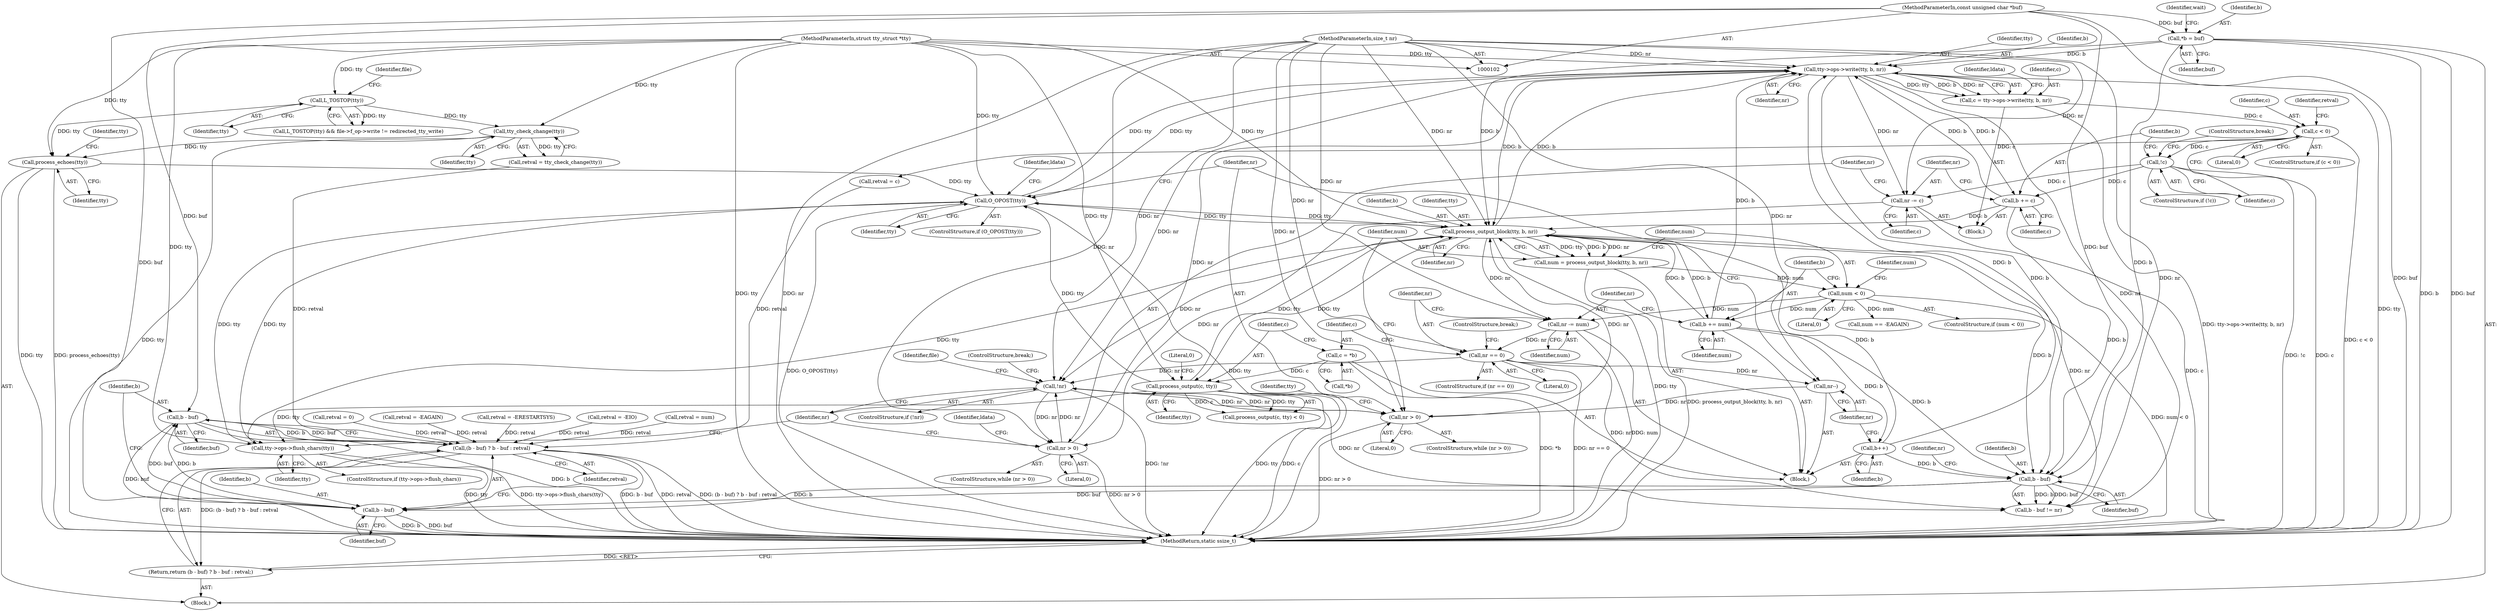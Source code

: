 digraph "0_linux_4291086b1f081b869c6d79e5b7441633dc3ace00@pointer" {
"1000364" [label="(Call,b - buf)"];
"1000361" [label="(Call,b - buf)"];
"1000341" [label="(Call,b - buf)"];
"1000273" [label="(Call,tty->ops->write(tty, b, nr))"];
"1000189" [label="(Call,O_OPOST(tty))"];
"1000200" [label="(Call,process_output_block(tty, b, nr))"];
"1000236" [label="(Call,process_output(c, tty))"];
"1000230" [label="(Call,c = *b)"];
"1000103" [label="(MethodParameterIn,struct tty_struct *tty)"];
"1000295" [label="(Call,b += c)"];
"1000292" [label="(Call,!c)"];
"1000283" [label="(Call,c < 0)"];
"1000271" [label="(Call,c = tty->ops->write(tty, b, nr))"];
"1000109" [label="(Call,*b = buf)"];
"1000105" [label="(MethodParameterIn,const unsigned char *buf)"];
"1000241" [label="(Call,b++)"];
"1000219" [label="(Call,b += num)"];
"1000205" [label="(Call,num < 0)"];
"1000198" [label="(Call,num = process_output_block(tty, b, nr))"];
"1000193" [label="(Call,nr > 0)"];
"1000302" [label="(Call,!nr)"];
"1000226" [label="(Call,nr == 0)"];
"1000222" [label="(Call,nr -= num)"];
"1000106" [label="(MethodParameterIn,size_t nr)"];
"1000262" [label="(Call,nr > 0)"];
"1000298" [label="(Call,nr -= c)"];
"1000243" [label="(Call,nr--)"];
"1000145" [label="(Call,process_echoes(tty))"];
"1000122" [label="(Call,L_TOSTOP(tty))"];
"1000134" [label="(Call,tty_check_change(tty))"];
"1000251" [label="(Call,tty->ops->flush_chars(tty))"];
"1000360" [label="(Call,(b - buf) ? b - buf : retval)"];
"1000359" [label="(Return,return (b - buf) ? b - buf : retval;)"];
"1000227" [label="(Identifier,nr)"];
"1000365" [label="(Identifier,b)"];
"1000193" [label="(Call,nr > 0)"];
"1000202" [label="(Identifier,b)"];
"1000295" [label="(Call,b += c)"];
"1000287" [label="(Call,retval = c)"];
"1000302" [label="(Call,!nr)"];
"1000269" [label="(Identifier,ldata)"];
"1000243" [label="(Call,nr--)"];
"1000300" [label="(Identifier,c)"];
"1000194" [label="(Identifier,nr)"];
"1000210" [label="(Call,num == -EAGAIN)"];
"1000296" [label="(Identifier,b)"];
"1000223" [label="(Identifier,nr)"];
"1000242" [label="(Identifier,b)"];
"1000272" [label="(Identifier,c)"];
"1000262" [label="(Call,nr > 0)"];
"1000297" [label="(Identifier,c)"];
"1000188" [label="(ControlStructure,if (O_OPOST(tty)))"];
"1000221" [label="(Identifier,num)"];
"1000200" [label="(Call,process_output_block(tty, b, nr))"];
"1000341" [label="(Call,b - buf)"];
"1000106" [label="(MethodParameterIn,size_t nr)"];
"1000301" [label="(ControlStructure,if (!nr))"];
"1000183" [label="(Call,retval = -EIO)"];
"1000225" [label="(ControlStructure,if (nr == 0))"];
"1000215" [label="(Call,retval = num)"];
"1000103" [label="(MethodParameterIn,struct tty_struct *tty)"];
"1000244" [label="(Identifier,nr)"];
"1000203" [label="(Identifier,nr)"];
"1000251" [label="(Call,tty->ops->flush_chars(tty))"];
"1000117" [label="(Call,retval = 0)"];
"1000274" [label="(Identifier,tty)"];
"1000248" [label="(Identifier,tty)"];
"1000361" [label="(Call,b - buf)"];
"1000204" [label="(ControlStructure,if (num < 0))"];
"1000288" [label="(Identifier,retval)"];
"1000261" [label="(ControlStructure,while (nr > 0))"];
"1000362" [label="(Identifier,b)"];
"1000146" [label="(Identifier,tty)"];
"1000273" [label="(Call,tty->ops->write(tty, b, nr))"];
"1000198" [label="(Call,num = process_output_block(tty, b, nr))"];
"1000122" [label="(Call,L_TOSTOP(tty))"];
"1000224" [label="(Identifier,num)"];
"1000127" [label="(Identifier,file)"];
"1000241" [label="(Call,b++)"];
"1000342" [label="(Identifier,b)"];
"1000304" [label="(ControlStructure,break;)"];
"1000292" [label="(Call,!c)"];
"1000275" [label="(Identifier,b)"];
"1000228" [label="(Literal,0)"];
"1000367" [label="(Identifier,retval)"];
"1000284" [label="(Identifier,c)"];
"1000360" [label="(Call,(b - buf) ? b - buf : retval)"];
"1000359" [label="(Return,return (b - buf) ? b - buf : retval;)"];
"1000222" [label="(Call,nr -= num)"];
"1000299" [label="(Identifier,nr)"];
"1000113" [label="(Identifier,wait)"];
"1000134" [label="(Call,tty_check_change(tty))"];
"1000236" [label="(Call,process_output(c, tty))"];
"1000280" [label="(Identifier,ldata)"];
"1000235" [label="(Call,process_output(c, tty) < 0)"];
"1000196" [label="(Block,)"];
"1000150" [label="(Identifier,tty)"];
"1000109" [label="(Call,*b = buf)"];
"1000265" [label="(Block,)"];
"1000283" [label="(Call,c < 0)"];
"1000252" [label="(Identifier,tty)"];
"1000303" [label="(Identifier,nr)"];
"1000219" [label="(Call,b += num)"];
"1000294" [label="(ControlStructure,break;)"];
"1000364" [label="(Call,b - buf)"];
"1000340" [label="(Call,b - buf != nr)"];
"1000229" [label="(ControlStructure,break;)"];
"1000192" [label="(ControlStructure,while (nr > 0))"];
"1000195" [label="(Literal,0)"];
"1000231" [label="(Identifier,c)"];
"1000105" [label="(MethodParameterIn,const unsigned char *buf)"];
"1000257" [label="(Identifier,ldata)"];
"1000343" [label="(Identifier,buf)"];
"1000245" [label="(ControlStructure,if (tty->ops->flush_chars))"];
"1000132" [label="(Call,retval = tty_check_change(tty))"];
"1000363" [label="(Identifier,buf)"];
"1000123" [label="(Identifier,tty)"];
"1000298" [label="(Call,nr -= c)"];
"1000368" [label="(MethodReturn,static ssize_t)"];
"1000271" [label="(Call,c = tty->ops->write(tty, b, nr))"];
"1000111" [label="(Identifier,buf)"];
"1000237" [label="(Identifier,c)"];
"1000226" [label="(Call,nr == 0)"];
"1000145" [label="(Call,process_echoes(tty))"];
"1000206" [label="(Identifier,num)"];
"1000205" [label="(Call,num < 0)"];
"1000135" [label="(Identifier,tty)"];
"1000285" [label="(Literal,0)"];
"1000207" [label="(Literal,0)"];
"1000312" [label="(Call,retval = -EAGAIN)"];
"1000238" [label="(Identifier,tty)"];
"1000308" [label="(Identifier,file)"];
"1000121" [label="(Call,L_TOSTOP(tty) && file->f_op->write != redirected_tty_write)"];
"1000201" [label="(Identifier,tty)"];
"1000211" [label="(Identifier,num)"];
"1000291" [label="(ControlStructure,if (!c))"];
"1000189" [label="(Call,O_OPOST(tty))"];
"1000276" [label="(Identifier,nr)"];
"1000232" [label="(Call,*b)"];
"1000282" [label="(ControlStructure,if (c < 0))"];
"1000107" [label="(Block,)"];
"1000264" [label="(Literal,0)"];
"1000163" [label="(Call,retval = -ERESTARTSYS)"];
"1000190" [label="(Identifier,tty)"];
"1000293" [label="(Identifier,c)"];
"1000263" [label="(Identifier,nr)"];
"1000220" [label="(Identifier,b)"];
"1000199" [label="(Identifier,num)"];
"1000344" [label="(Identifier,nr)"];
"1000366" [label="(Identifier,buf)"];
"1000230" [label="(Call,c = *b)"];
"1000239" [label="(Literal,0)"];
"1000110" [label="(Identifier,b)"];
"1000364" -> "1000360"  [label="AST: "];
"1000364" -> "1000366"  [label="CFG: "];
"1000365" -> "1000364"  [label="AST: "];
"1000366" -> "1000364"  [label="AST: "];
"1000360" -> "1000364"  [label="CFG: "];
"1000364" -> "1000368"  [label="DDG: b"];
"1000364" -> "1000368"  [label="DDG: buf"];
"1000364" -> "1000360"  [label="DDG: b"];
"1000364" -> "1000360"  [label="DDG: buf"];
"1000361" -> "1000364"  [label="DDG: b"];
"1000361" -> "1000364"  [label="DDG: buf"];
"1000105" -> "1000364"  [label="DDG: buf"];
"1000361" -> "1000360"  [label="AST: "];
"1000361" -> "1000363"  [label="CFG: "];
"1000362" -> "1000361"  [label="AST: "];
"1000363" -> "1000361"  [label="AST: "];
"1000365" -> "1000361"  [label="CFG: "];
"1000367" -> "1000361"  [label="CFG: "];
"1000361" -> "1000368"  [label="DDG: b"];
"1000361" -> "1000368"  [label="DDG: buf"];
"1000341" -> "1000361"  [label="DDG: b"];
"1000341" -> "1000361"  [label="DDG: buf"];
"1000105" -> "1000361"  [label="DDG: buf"];
"1000341" -> "1000340"  [label="AST: "];
"1000341" -> "1000343"  [label="CFG: "];
"1000342" -> "1000341"  [label="AST: "];
"1000343" -> "1000341"  [label="AST: "];
"1000344" -> "1000341"  [label="CFG: "];
"1000341" -> "1000340"  [label="DDG: b"];
"1000341" -> "1000340"  [label="DDG: buf"];
"1000273" -> "1000341"  [label="DDG: b"];
"1000295" -> "1000341"  [label="DDG: b"];
"1000109" -> "1000341"  [label="DDG: b"];
"1000200" -> "1000341"  [label="DDG: b"];
"1000241" -> "1000341"  [label="DDG: b"];
"1000219" -> "1000341"  [label="DDG: b"];
"1000105" -> "1000341"  [label="DDG: buf"];
"1000273" -> "1000271"  [label="AST: "];
"1000273" -> "1000276"  [label="CFG: "];
"1000274" -> "1000273"  [label="AST: "];
"1000275" -> "1000273"  [label="AST: "];
"1000276" -> "1000273"  [label="AST: "];
"1000271" -> "1000273"  [label="CFG: "];
"1000273" -> "1000368"  [label="DDG: tty"];
"1000273" -> "1000189"  [label="DDG: tty"];
"1000273" -> "1000200"  [label="DDG: b"];
"1000273" -> "1000271"  [label="DDG: tty"];
"1000273" -> "1000271"  [label="DDG: b"];
"1000273" -> "1000271"  [label="DDG: nr"];
"1000189" -> "1000273"  [label="DDG: tty"];
"1000103" -> "1000273"  [label="DDG: tty"];
"1000295" -> "1000273"  [label="DDG: b"];
"1000109" -> "1000273"  [label="DDG: b"];
"1000200" -> "1000273"  [label="DDG: b"];
"1000241" -> "1000273"  [label="DDG: b"];
"1000219" -> "1000273"  [label="DDG: b"];
"1000262" -> "1000273"  [label="DDG: nr"];
"1000106" -> "1000273"  [label="DDG: nr"];
"1000273" -> "1000295"  [label="DDG: b"];
"1000273" -> "1000298"  [label="DDG: nr"];
"1000273" -> "1000302"  [label="DDG: nr"];
"1000273" -> "1000340"  [label="DDG: nr"];
"1000189" -> "1000188"  [label="AST: "];
"1000189" -> "1000190"  [label="CFG: "];
"1000190" -> "1000189"  [label="AST: "];
"1000194" -> "1000189"  [label="CFG: "];
"1000257" -> "1000189"  [label="CFG: "];
"1000189" -> "1000368"  [label="DDG: tty"];
"1000189" -> "1000368"  [label="DDG: O_OPOST(tty)"];
"1000200" -> "1000189"  [label="DDG: tty"];
"1000236" -> "1000189"  [label="DDG: tty"];
"1000145" -> "1000189"  [label="DDG: tty"];
"1000251" -> "1000189"  [label="DDG: tty"];
"1000103" -> "1000189"  [label="DDG: tty"];
"1000189" -> "1000200"  [label="DDG: tty"];
"1000189" -> "1000251"  [label="DDG: tty"];
"1000200" -> "1000198"  [label="AST: "];
"1000200" -> "1000203"  [label="CFG: "];
"1000201" -> "1000200"  [label="AST: "];
"1000202" -> "1000200"  [label="AST: "];
"1000203" -> "1000200"  [label="AST: "];
"1000198" -> "1000200"  [label="CFG: "];
"1000200" -> "1000368"  [label="DDG: tty"];
"1000200" -> "1000198"  [label="DDG: tty"];
"1000200" -> "1000198"  [label="DDG: b"];
"1000200" -> "1000198"  [label="DDG: nr"];
"1000236" -> "1000200"  [label="DDG: tty"];
"1000103" -> "1000200"  [label="DDG: tty"];
"1000295" -> "1000200"  [label="DDG: b"];
"1000109" -> "1000200"  [label="DDG: b"];
"1000241" -> "1000200"  [label="DDG: b"];
"1000219" -> "1000200"  [label="DDG: b"];
"1000193" -> "1000200"  [label="DDG: nr"];
"1000106" -> "1000200"  [label="DDG: nr"];
"1000200" -> "1000219"  [label="DDG: b"];
"1000200" -> "1000222"  [label="DDG: nr"];
"1000200" -> "1000236"  [label="DDG: tty"];
"1000200" -> "1000251"  [label="DDG: tty"];
"1000200" -> "1000302"  [label="DDG: nr"];
"1000200" -> "1000340"  [label="DDG: nr"];
"1000236" -> "1000235"  [label="AST: "];
"1000236" -> "1000238"  [label="CFG: "];
"1000237" -> "1000236"  [label="AST: "];
"1000238" -> "1000236"  [label="AST: "];
"1000239" -> "1000236"  [label="CFG: "];
"1000236" -> "1000368"  [label="DDG: c"];
"1000236" -> "1000368"  [label="DDG: tty"];
"1000236" -> "1000235"  [label="DDG: c"];
"1000236" -> "1000235"  [label="DDG: tty"];
"1000230" -> "1000236"  [label="DDG: c"];
"1000103" -> "1000236"  [label="DDG: tty"];
"1000236" -> "1000251"  [label="DDG: tty"];
"1000230" -> "1000196"  [label="AST: "];
"1000230" -> "1000232"  [label="CFG: "];
"1000231" -> "1000230"  [label="AST: "];
"1000232" -> "1000230"  [label="AST: "];
"1000237" -> "1000230"  [label="CFG: "];
"1000230" -> "1000368"  [label="DDG: *b"];
"1000103" -> "1000102"  [label="AST: "];
"1000103" -> "1000368"  [label="DDG: tty"];
"1000103" -> "1000122"  [label="DDG: tty"];
"1000103" -> "1000134"  [label="DDG: tty"];
"1000103" -> "1000145"  [label="DDG: tty"];
"1000103" -> "1000251"  [label="DDG: tty"];
"1000295" -> "1000265"  [label="AST: "];
"1000295" -> "1000297"  [label="CFG: "];
"1000296" -> "1000295"  [label="AST: "];
"1000297" -> "1000295"  [label="AST: "];
"1000299" -> "1000295"  [label="CFG: "];
"1000292" -> "1000295"  [label="DDG: c"];
"1000292" -> "1000291"  [label="AST: "];
"1000292" -> "1000293"  [label="CFG: "];
"1000293" -> "1000292"  [label="AST: "];
"1000294" -> "1000292"  [label="CFG: "];
"1000296" -> "1000292"  [label="CFG: "];
"1000292" -> "1000368"  [label="DDG: !c"];
"1000292" -> "1000368"  [label="DDG: c"];
"1000283" -> "1000292"  [label="DDG: c"];
"1000292" -> "1000298"  [label="DDG: c"];
"1000283" -> "1000282"  [label="AST: "];
"1000283" -> "1000285"  [label="CFG: "];
"1000284" -> "1000283"  [label="AST: "];
"1000285" -> "1000283"  [label="AST: "];
"1000288" -> "1000283"  [label="CFG: "];
"1000293" -> "1000283"  [label="CFG: "];
"1000283" -> "1000368"  [label="DDG: c < 0"];
"1000271" -> "1000283"  [label="DDG: c"];
"1000283" -> "1000287"  [label="DDG: c"];
"1000271" -> "1000265"  [label="AST: "];
"1000272" -> "1000271"  [label="AST: "];
"1000280" -> "1000271"  [label="CFG: "];
"1000271" -> "1000368"  [label="DDG: tty->ops->write(tty, b, nr)"];
"1000109" -> "1000107"  [label="AST: "];
"1000109" -> "1000111"  [label="CFG: "];
"1000110" -> "1000109"  [label="AST: "];
"1000111" -> "1000109"  [label="AST: "];
"1000113" -> "1000109"  [label="CFG: "];
"1000109" -> "1000368"  [label="DDG: b"];
"1000109" -> "1000368"  [label="DDG: buf"];
"1000105" -> "1000109"  [label="DDG: buf"];
"1000105" -> "1000102"  [label="AST: "];
"1000105" -> "1000368"  [label="DDG: buf"];
"1000241" -> "1000196"  [label="AST: "];
"1000241" -> "1000242"  [label="CFG: "];
"1000242" -> "1000241"  [label="AST: "];
"1000244" -> "1000241"  [label="CFG: "];
"1000219" -> "1000241"  [label="DDG: b"];
"1000219" -> "1000196"  [label="AST: "];
"1000219" -> "1000221"  [label="CFG: "];
"1000220" -> "1000219"  [label="AST: "];
"1000221" -> "1000219"  [label="AST: "];
"1000223" -> "1000219"  [label="CFG: "];
"1000205" -> "1000219"  [label="DDG: num"];
"1000205" -> "1000204"  [label="AST: "];
"1000205" -> "1000207"  [label="CFG: "];
"1000206" -> "1000205"  [label="AST: "];
"1000207" -> "1000205"  [label="AST: "];
"1000211" -> "1000205"  [label="CFG: "];
"1000220" -> "1000205"  [label="CFG: "];
"1000205" -> "1000368"  [label="DDG: num < 0"];
"1000198" -> "1000205"  [label="DDG: num"];
"1000205" -> "1000210"  [label="DDG: num"];
"1000205" -> "1000222"  [label="DDG: num"];
"1000198" -> "1000196"  [label="AST: "];
"1000199" -> "1000198"  [label="AST: "];
"1000206" -> "1000198"  [label="CFG: "];
"1000198" -> "1000368"  [label="DDG: process_output_block(tty, b, nr)"];
"1000193" -> "1000192"  [label="AST: "];
"1000193" -> "1000195"  [label="CFG: "];
"1000194" -> "1000193"  [label="AST: "];
"1000195" -> "1000193"  [label="AST: "];
"1000199" -> "1000193"  [label="CFG: "];
"1000248" -> "1000193"  [label="CFG: "];
"1000193" -> "1000368"  [label="DDG: nr > 0"];
"1000302" -> "1000193"  [label="DDG: nr"];
"1000243" -> "1000193"  [label="DDG: nr"];
"1000106" -> "1000193"  [label="DDG: nr"];
"1000193" -> "1000302"  [label="DDG: nr"];
"1000302" -> "1000301"  [label="AST: "];
"1000302" -> "1000303"  [label="CFG: "];
"1000303" -> "1000302"  [label="AST: "];
"1000304" -> "1000302"  [label="CFG: "];
"1000308" -> "1000302"  [label="CFG: "];
"1000302" -> "1000368"  [label="DDG: !nr"];
"1000302" -> "1000262"  [label="DDG: nr"];
"1000226" -> "1000302"  [label="DDG: nr"];
"1000262" -> "1000302"  [label="DDG: nr"];
"1000106" -> "1000302"  [label="DDG: nr"];
"1000302" -> "1000340"  [label="DDG: nr"];
"1000226" -> "1000225"  [label="AST: "];
"1000226" -> "1000228"  [label="CFG: "];
"1000227" -> "1000226"  [label="AST: "];
"1000228" -> "1000226"  [label="AST: "];
"1000229" -> "1000226"  [label="CFG: "];
"1000231" -> "1000226"  [label="CFG: "];
"1000226" -> "1000368"  [label="DDG: nr == 0"];
"1000222" -> "1000226"  [label="DDG: nr"];
"1000106" -> "1000226"  [label="DDG: nr"];
"1000226" -> "1000243"  [label="DDG: nr"];
"1000226" -> "1000340"  [label="DDG: nr"];
"1000222" -> "1000196"  [label="AST: "];
"1000222" -> "1000224"  [label="CFG: "];
"1000223" -> "1000222"  [label="AST: "];
"1000224" -> "1000222"  [label="AST: "];
"1000227" -> "1000222"  [label="CFG: "];
"1000222" -> "1000368"  [label="DDG: num"];
"1000106" -> "1000222"  [label="DDG: nr"];
"1000106" -> "1000102"  [label="AST: "];
"1000106" -> "1000368"  [label="DDG: nr"];
"1000106" -> "1000243"  [label="DDG: nr"];
"1000106" -> "1000262"  [label="DDG: nr"];
"1000106" -> "1000298"  [label="DDG: nr"];
"1000106" -> "1000340"  [label="DDG: nr"];
"1000262" -> "1000261"  [label="AST: "];
"1000262" -> "1000264"  [label="CFG: "];
"1000263" -> "1000262"  [label="AST: "];
"1000264" -> "1000262"  [label="AST: "];
"1000269" -> "1000262"  [label="CFG: "];
"1000303" -> "1000262"  [label="CFG: "];
"1000262" -> "1000368"  [label="DDG: nr > 0"];
"1000298" -> "1000262"  [label="DDG: nr"];
"1000298" -> "1000265"  [label="AST: "];
"1000298" -> "1000300"  [label="CFG: "];
"1000299" -> "1000298"  [label="AST: "];
"1000300" -> "1000298"  [label="AST: "];
"1000263" -> "1000298"  [label="CFG: "];
"1000298" -> "1000368"  [label="DDG: c"];
"1000243" -> "1000196"  [label="AST: "];
"1000243" -> "1000244"  [label="CFG: "];
"1000244" -> "1000243"  [label="AST: "];
"1000194" -> "1000243"  [label="CFG: "];
"1000145" -> "1000107"  [label="AST: "];
"1000145" -> "1000146"  [label="CFG: "];
"1000146" -> "1000145"  [label="AST: "];
"1000150" -> "1000145"  [label="CFG: "];
"1000145" -> "1000368"  [label="DDG: process_echoes(tty)"];
"1000145" -> "1000368"  [label="DDG: tty"];
"1000122" -> "1000145"  [label="DDG: tty"];
"1000134" -> "1000145"  [label="DDG: tty"];
"1000122" -> "1000121"  [label="AST: "];
"1000122" -> "1000123"  [label="CFG: "];
"1000123" -> "1000122"  [label="AST: "];
"1000127" -> "1000122"  [label="CFG: "];
"1000121" -> "1000122"  [label="CFG: "];
"1000122" -> "1000121"  [label="DDG: tty"];
"1000122" -> "1000134"  [label="DDG: tty"];
"1000134" -> "1000132"  [label="AST: "];
"1000134" -> "1000135"  [label="CFG: "];
"1000135" -> "1000134"  [label="AST: "];
"1000132" -> "1000134"  [label="CFG: "];
"1000134" -> "1000368"  [label="DDG: tty"];
"1000134" -> "1000132"  [label="DDG: tty"];
"1000251" -> "1000245"  [label="AST: "];
"1000251" -> "1000252"  [label="CFG: "];
"1000252" -> "1000251"  [label="AST: "];
"1000303" -> "1000251"  [label="CFG: "];
"1000251" -> "1000368"  [label="DDG: tty->ops->flush_chars(tty)"];
"1000251" -> "1000368"  [label="DDG: tty"];
"1000360" -> "1000359"  [label="AST: "];
"1000360" -> "1000367"  [label="CFG: "];
"1000367" -> "1000360"  [label="AST: "];
"1000359" -> "1000360"  [label="CFG: "];
"1000360" -> "1000368"  [label="DDG: b - buf"];
"1000360" -> "1000368"  [label="DDG: retval"];
"1000360" -> "1000368"  [label="DDG: (b - buf) ? b - buf : retval"];
"1000360" -> "1000359"  [label="DDG: (b - buf) ? b - buf : retval"];
"1000163" -> "1000360"  [label="DDG: retval"];
"1000215" -> "1000360"  [label="DDG: retval"];
"1000312" -> "1000360"  [label="DDG: retval"];
"1000183" -> "1000360"  [label="DDG: retval"];
"1000117" -> "1000360"  [label="DDG: retval"];
"1000132" -> "1000360"  [label="DDG: retval"];
"1000287" -> "1000360"  [label="DDG: retval"];
"1000359" -> "1000107"  [label="AST: "];
"1000368" -> "1000359"  [label="CFG: "];
"1000359" -> "1000368"  [label="DDG: <RET>"];
}
